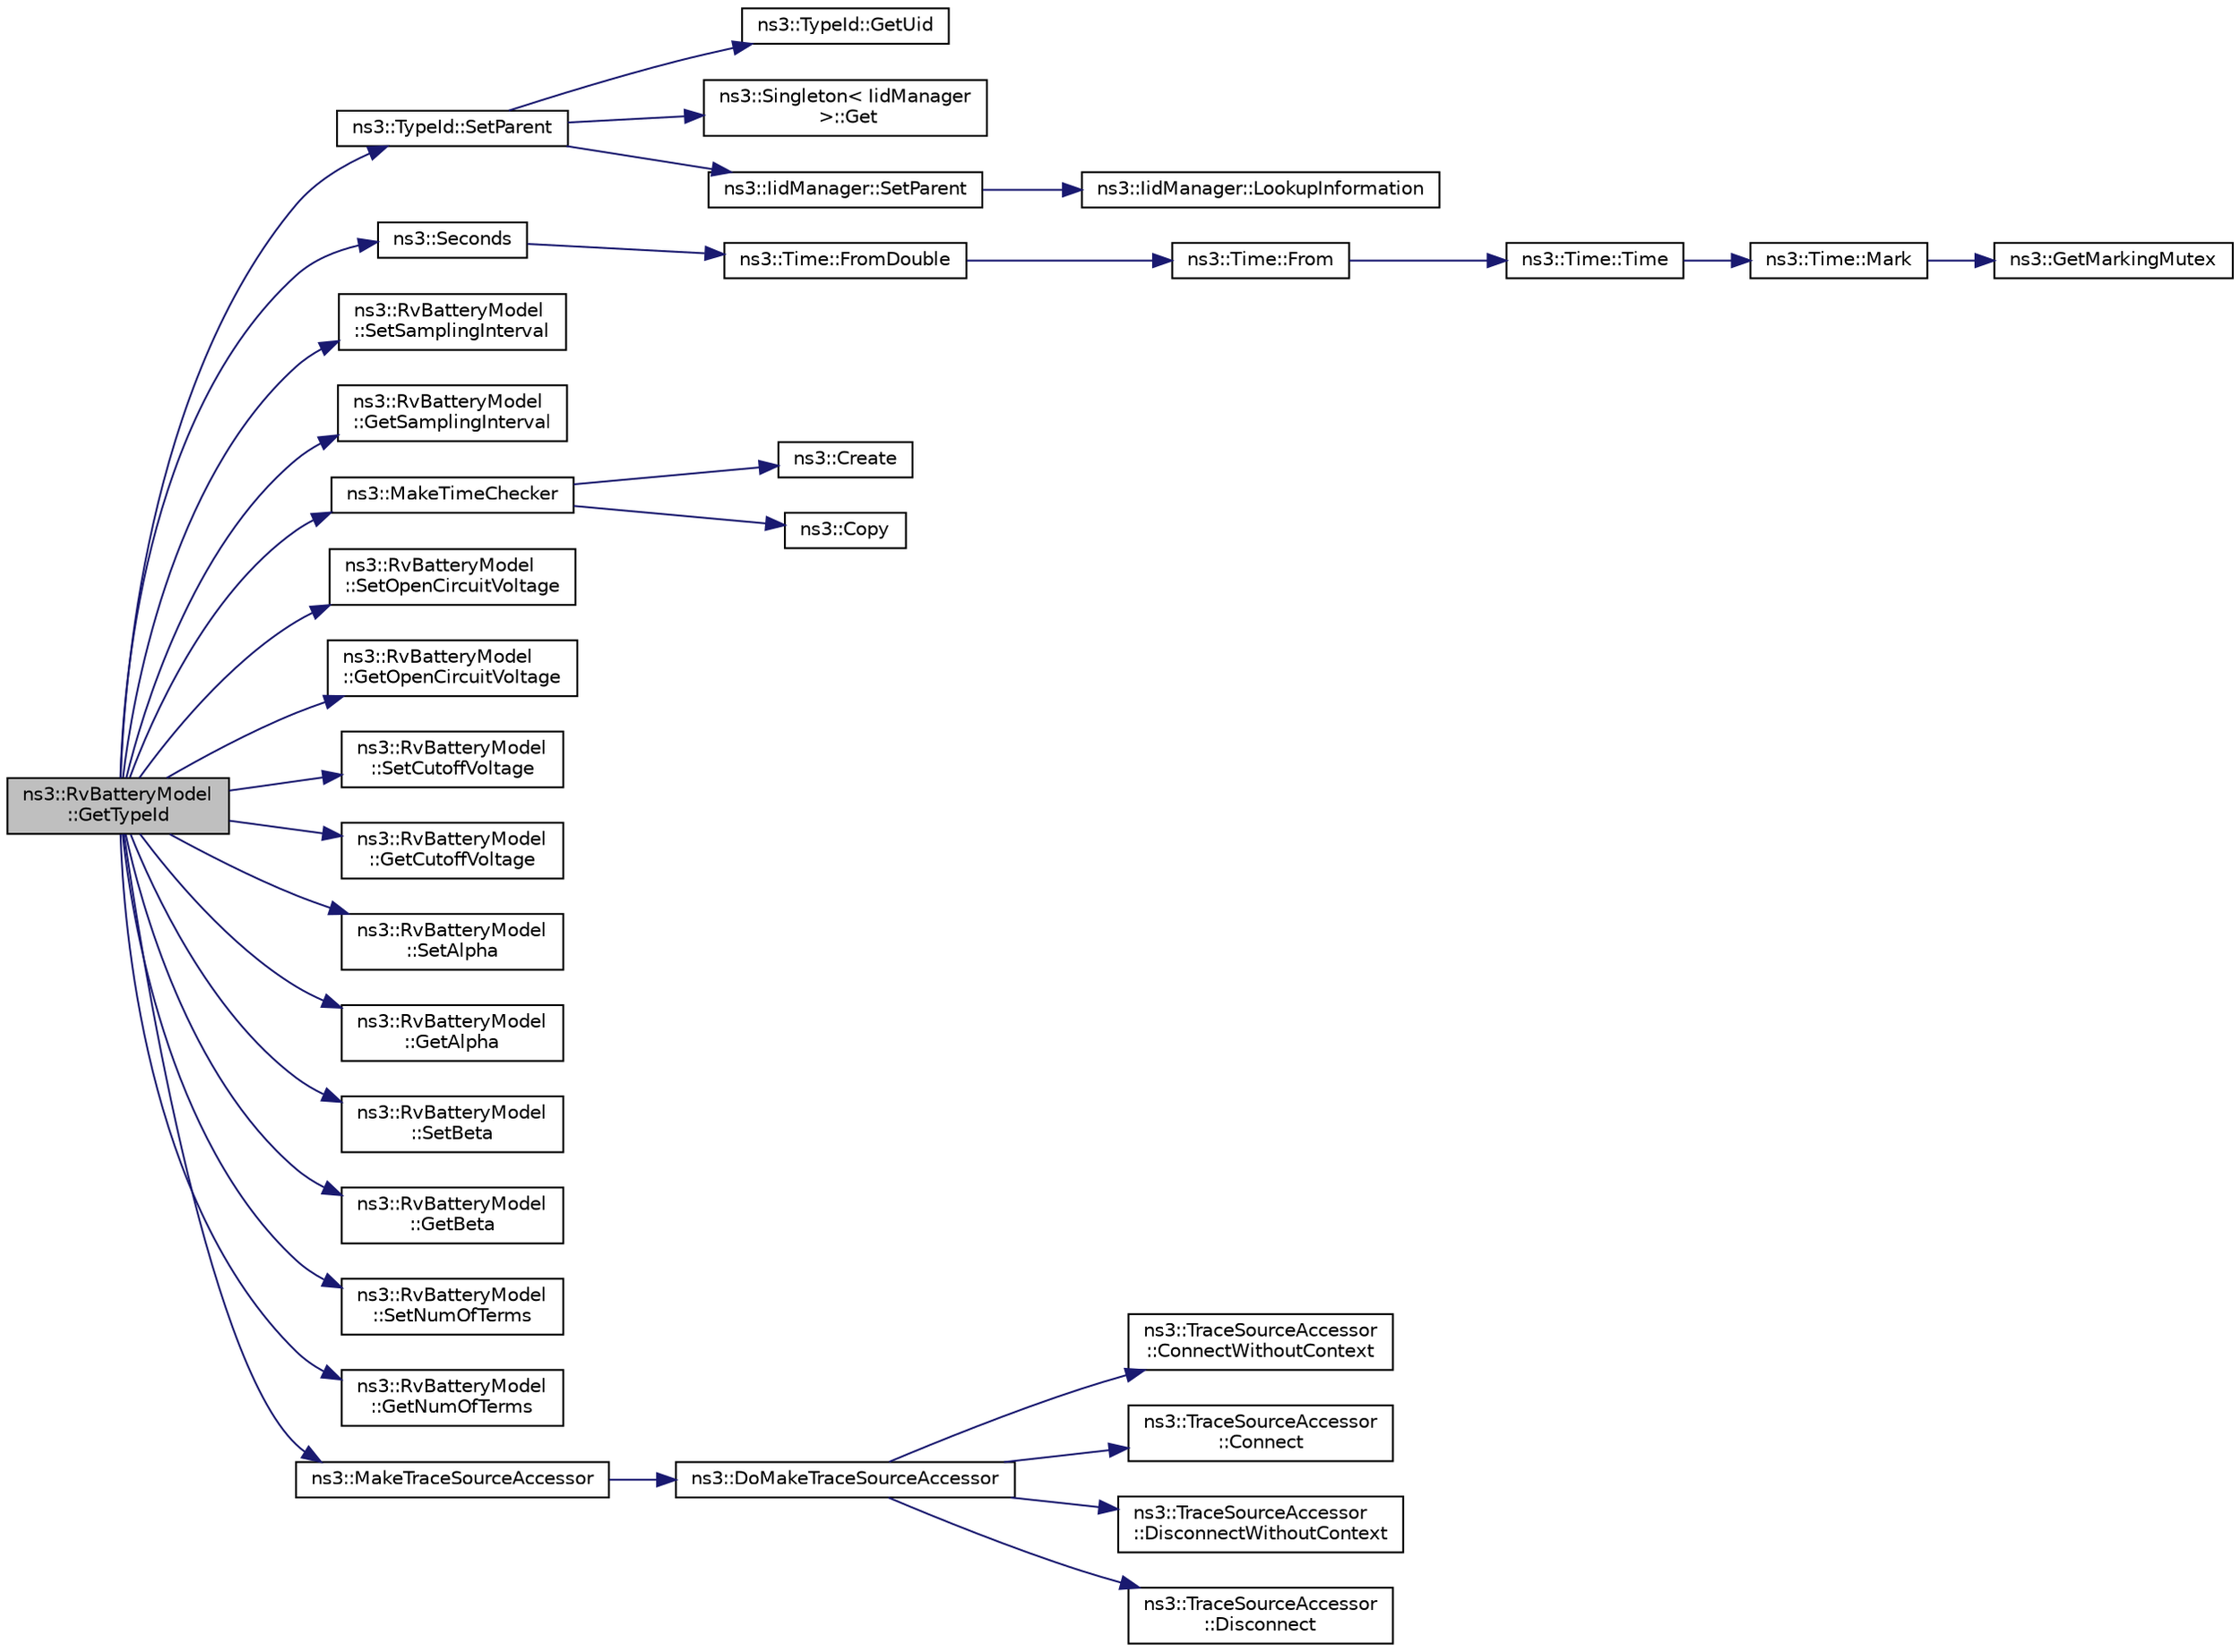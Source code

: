 digraph "ns3::RvBatteryModel::GetTypeId"
{
  edge [fontname="Helvetica",fontsize="10",labelfontname="Helvetica",labelfontsize="10"];
  node [fontname="Helvetica",fontsize="10",shape=record];
  rankdir="LR";
  Node1 [label="ns3::RvBatteryModel\l::GetTypeId",height=0.2,width=0.4,color="black", fillcolor="grey75", style="filled", fontcolor="black"];
  Node1 -> Node2 [color="midnightblue",fontsize="10",style="solid"];
  Node2 [label="ns3::TypeId::SetParent",height=0.2,width=0.4,color="black", fillcolor="white", style="filled",URL="$d6/d11/classns3_1_1TypeId.html#abaaca67ab7d2471067e7c275df0f7309"];
  Node2 -> Node3 [color="midnightblue",fontsize="10",style="solid"];
  Node3 [label="ns3::TypeId::GetUid",height=0.2,width=0.4,color="black", fillcolor="white", style="filled",URL="$d6/d11/classns3_1_1TypeId.html#acd3e41de6340d06299f4fd63e2ed8da0"];
  Node2 -> Node4 [color="midnightblue",fontsize="10",style="solid"];
  Node4 [label="ns3::Singleton\< IidManager\l \>::Get",height=0.2,width=0.4,color="black", fillcolor="white", style="filled",URL="$d8/d77/classns3_1_1Singleton.html#a80a2cd3c25a27ea72add7a9f7a141ffa"];
  Node2 -> Node5 [color="midnightblue",fontsize="10",style="solid"];
  Node5 [label="ns3::IidManager::SetParent",height=0.2,width=0.4,color="black", fillcolor="white", style="filled",URL="$d4/d1c/classns3_1_1IidManager.html#a4042931260554c907699367b6811426f"];
  Node5 -> Node6 [color="midnightblue",fontsize="10",style="solid"];
  Node6 [label="ns3::IidManager::LookupInformation",height=0.2,width=0.4,color="black", fillcolor="white", style="filled",URL="$d4/d1c/classns3_1_1IidManager.html#a6b1f4ba2815dba27a377e8a8db2384cf"];
  Node1 -> Node7 [color="midnightblue",fontsize="10",style="solid"];
  Node7 [label="ns3::Seconds",height=0.2,width=0.4,color="black", fillcolor="white", style="filled",URL="$d1/dec/group__timecivil.html#ga33c34b816f8ff6628e33d5c8e9713b9e"];
  Node7 -> Node8 [color="midnightblue",fontsize="10",style="solid"];
  Node8 [label="ns3::Time::FromDouble",height=0.2,width=0.4,color="black", fillcolor="white", style="filled",URL="$dc/d04/classns3_1_1Time.html#a60e845f4a74e62495b86356afe604cb4"];
  Node8 -> Node9 [color="midnightblue",fontsize="10",style="solid"];
  Node9 [label="ns3::Time::From",height=0.2,width=0.4,color="black", fillcolor="white", style="filled",URL="$dc/d04/classns3_1_1Time.html#a34e4acc13d0e08cc8cb9cd3b838b9baf"];
  Node9 -> Node10 [color="midnightblue",fontsize="10",style="solid"];
  Node10 [label="ns3::Time::Time",height=0.2,width=0.4,color="black", fillcolor="white", style="filled",URL="$dc/d04/classns3_1_1Time.html#a8a39dc1b8cbbd7fe6d940e492d1b925e"];
  Node10 -> Node11 [color="midnightblue",fontsize="10",style="solid"];
  Node11 [label="ns3::Time::Mark",height=0.2,width=0.4,color="black", fillcolor="white", style="filled",URL="$dc/d04/classns3_1_1Time.html#aa7eef2a1119c1c4855d99f1e83d44c54"];
  Node11 -> Node12 [color="midnightblue",fontsize="10",style="solid"];
  Node12 [label="ns3::GetMarkingMutex",height=0.2,width=0.4,color="black", fillcolor="white", style="filled",URL="$d7/d2e/namespacens3.html#ac4356aa982bd2ddb0f7ebbf94539919d"];
  Node1 -> Node13 [color="midnightblue",fontsize="10",style="solid"];
  Node13 [label="ns3::RvBatteryModel\l::SetSamplingInterval",height=0.2,width=0.4,color="black", fillcolor="white", style="filled",URL="$db/db8/classns3_1_1RvBatteryModel.html#a45087cd749937bacfcf3ba43b5ddb538"];
  Node1 -> Node14 [color="midnightblue",fontsize="10",style="solid"];
  Node14 [label="ns3::RvBatteryModel\l::GetSamplingInterval",height=0.2,width=0.4,color="black", fillcolor="white", style="filled",URL="$db/db8/classns3_1_1RvBatteryModel.html#a9eb804d6f04de072b6f108c4aff55257"];
  Node1 -> Node15 [color="midnightblue",fontsize="10",style="solid"];
  Node15 [label="ns3::MakeTimeChecker",height=0.2,width=0.4,color="black", fillcolor="white", style="filled",URL="$d9/d7d/group__time.html#ga7032965bd4afa578691d88c09e4481c1",tooltip="Helper to make a Time checker with bounded range. Both limits are inclusive. "];
  Node15 -> Node16 [color="midnightblue",fontsize="10",style="solid"];
  Node16 [label="ns3::Create",height=0.2,width=0.4,color="black", fillcolor="white", style="filled",URL="$d2/df2/group__ptr.html#ga0406dd2d929ceac05ce39d4579fa3e4b"];
  Node15 -> Node17 [color="midnightblue",fontsize="10",style="solid"];
  Node17 [label="ns3::Copy",height=0.2,width=0.4,color="black", fillcolor="white", style="filled",URL="$d7/d2e/namespacens3.html#a952d99f6d759fee74dda19f308451bc1"];
  Node1 -> Node18 [color="midnightblue",fontsize="10",style="solid"];
  Node18 [label="ns3::RvBatteryModel\l::SetOpenCircuitVoltage",height=0.2,width=0.4,color="black", fillcolor="white", style="filled",URL="$db/db8/classns3_1_1RvBatteryModel.html#ab086a0fa60589b1232125e9fd183c1b9",tooltip="Sets open circuit voltage of battery. "];
  Node1 -> Node19 [color="midnightblue",fontsize="10",style="solid"];
  Node19 [label="ns3::RvBatteryModel\l::GetOpenCircuitVoltage",height=0.2,width=0.4,color="black", fillcolor="white", style="filled",URL="$db/db8/classns3_1_1RvBatteryModel.html#a0040c91bbfaccac6cf549bafc6acfd11"];
  Node1 -> Node20 [color="midnightblue",fontsize="10",style="solid"];
  Node20 [label="ns3::RvBatteryModel\l::SetCutoffVoltage",height=0.2,width=0.4,color="black", fillcolor="white", style="filled",URL="$db/db8/classns3_1_1RvBatteryModel.html#a70d08fb3ddebd46b0ce0daae98af79e6",tooltip="Sets cutoff voltage of battery. "];
  Node1 -> Node21 [color="midnightblue",fontsize="10",style="solid"];
  Node21 [label="ns3::RvBatteryModel\l::GetCutoffVoltage",height=0.2,width=0.4,color="black", fillcolor="white", style="filled",URL="$db/db8/classns3_1_1RvBatteryModel.html#a2c6e69ca6fc5f9f12cc3cabe3ff2f3d7"];
  Node1 -> Node22 [color="midnightblue",fontsize="10",style="solid"];
  Node22 [label="ns3::RvBatteryModel\l::SetAlpha",height=0.2,width=0.4,color="black", fillcolor="white", style="filled",URL="$db/db8/classns3_1_1RvBatteryModel.html#ab7ed42697329357ed95a18cf2ec0d5d9",tooltip="Sets the alpha value for the battery model. "];
  Node1 -> Node23 [color="midnightblue",fontsize="10",style="solid"];
  Node23 [label="ns3::RvBatteryModel\l::GetAlpha",height=0.2,width=0.4,color="black", fillcolor="white", style="filled",URL="$db/db8/classns3_1_1RvBatteryModel.html#a91cdabc79e3f2a6facfe95202fa77e34"];
  Node1 -> Node24 [color="midnightblue",fontsize="10",style="solid"];
  Node24 [label="ns3::RvBatteryModel\l::SetBeta",height=0.2,width=0.4,color="black", fillcolor="white", style="filled",URL="$db/db8/classns3_1_1RvBatteryModel.html#a82f89a01a1f487d3a71e9e21e5322286",tooltip="Sets the beta value for the battery model. "];
  Node1 -> Node25 [color="midnightblue",fontsize="10",style="solid"];
  Node25 [label="ns3::RvBatteryModel\l::GetBeta",height=0.2,width=0.4,color="black", fillcolor="white", style="filled",URL="$db/db8/classns3_1_1RvBatteryModel.html#ad787cf29a82eea91384fe43146f64d28"];
  Node1 -> Node26 [color="midnightblue",fontsize="10",style="solid"];
  Node26 [label="ns3::RvBatteryModel\l::SetNumOfTerms",height=0.2,width=0.4,color="black", fillcolor="white", style="filled",URL="$db/db8/classns3_1_1RvBatteryModel.html#a23db3b707a4885248157b96db2ad600d",tooltip="Sets the number of terms of the infinite sum for estimating battery level. "];
  Node1 -> Node27 [color="midnightblue",fontsize="10",style="solid"];
  Node27 [label="ns3::RvBatteryModel\l::GetNumOfTerms",height=0.2,width=0.4,color="black", fillcolor="white", style="filled",URL="$db/db8/classns3_1_1RvBatteryModel.html#ac019bceefdd171250deedee5b24d90af"];
  Node1 -> Node28 [color="midnightblue",fontsize="10",style="solid"];
  Node28 [label="ns3::MakeTraceSourceAccessor",height=0.2,width=0.4,color="black", fillcolor="white", style="filled",URL="$dd/d41/group__tracing.html#gab21a770b9855af4e8f69f7531ea4a6b0"];
  Node28 -> Node29 [color="midnightblue",fontsize="10",style="solid"];
  Node29 [label="ns3::DoMakeTraceSourceAccessor",height=0.2,width=0.4,color="black", fillcolor="white", style="filled",URL="$dd/d41/group__tracing.html#ga58e9c4db480094cef0bb8d87118146e5"];
  Node29 -> Node30 [color="midnightblue",fontsize="10",style="solid"];
  Node30 [label="ns3::TraceSourceAccessor\l::ConnectWithoutContext",height=0.2,width=0.4,color="black", fillcolor="white", style="filled",URL="$d2/deb/classns3_1_1TraceSourceAccessor.html#a1baf1c36b3d644fe210cc0e0835cfeb9"];
  Node29 -> Node31 [color="midnightblue",fontsize="10",style="solid"];
  Node31 [label="ns3::TraceSourceAccessor\l::Connect",height=0.2,width=0.4,color="black", fillcolor="white", style="filled",URL="$d2/deb/classns3_1_1TraceSourceAccessor.html#a2edac9639d21e12e9aee53c508bef172"];
  Node29 -> Node32 [color="midnightblue",fontsize="10",style="solid"];
  Node32 [label="ns3::TraceSourceAccessor\l::DisconnectWithoutContext",height=0.2,width=0.4,color="black", fillcolor="white", style="filled",URL="$d2/deb/classns3_1_1TraceSourceAccessor.html#a76a36d41611ea647e26884d9bf403544"];
  Node29 -> Node33 [color="midnightblue",fontsize="10",style="solid"];
  Node33 [label="ns3::TraceSourceAccessor\l::Disconnect",height=0.2,width=0.4,color="black", fillcolor="white", style="filled",URL="$d2/deb/classns3_1_1TraceSourceAccessor.html#a366f52ad46fc0c1058e21e24932ab546"];
}

